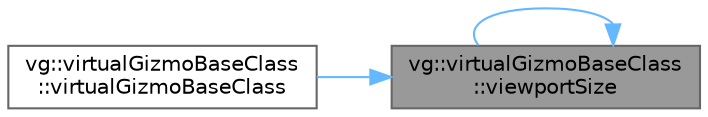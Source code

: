 digraph "vg::virtualGizmoBaseClass::viewportSize"
{
 // LATEX_PDF_SIZE
  bgcolor="transparent";
  edge [fontname=Helvetica,fontsize=10,labelfontname=Helvetica,labelfontsize=10];
  node [fontname=Helvetica,fontsize=10,shape=box,height=0.2,width=0.4];
  rankdir="RL";
  Node1 [id="Node000001",label="vg::virtualGizmoBaseClass\l::viewportSize",height=0.2,width=0.4,color="gray40", fillcolor="grey60", style="filled", fontcolor="black",tooltip=" "];
  Node1 -> Node1 [id="edge1_Node000001_Node000001",dir="back",color="steelblue1",style="solid",tooltip=" "];
  Node1 -> Node2 [id="edge2_Node000001_Node000002",dir="back",color="steelblue1",style="solid",tooltip=" "];
  Node2 [id="Node000002",label="vg::virtualGizmoBaseClass\l::virtualGizmoBaseClass",height=0.2,width=0.4,color="grey40", fillcolor="white", style="filled",URL="$classvg_1_1virtual_gizmo_base_class.html#a4cb164ffcf75daa89b6c4ee57e198057",tooltip=" "];
}
